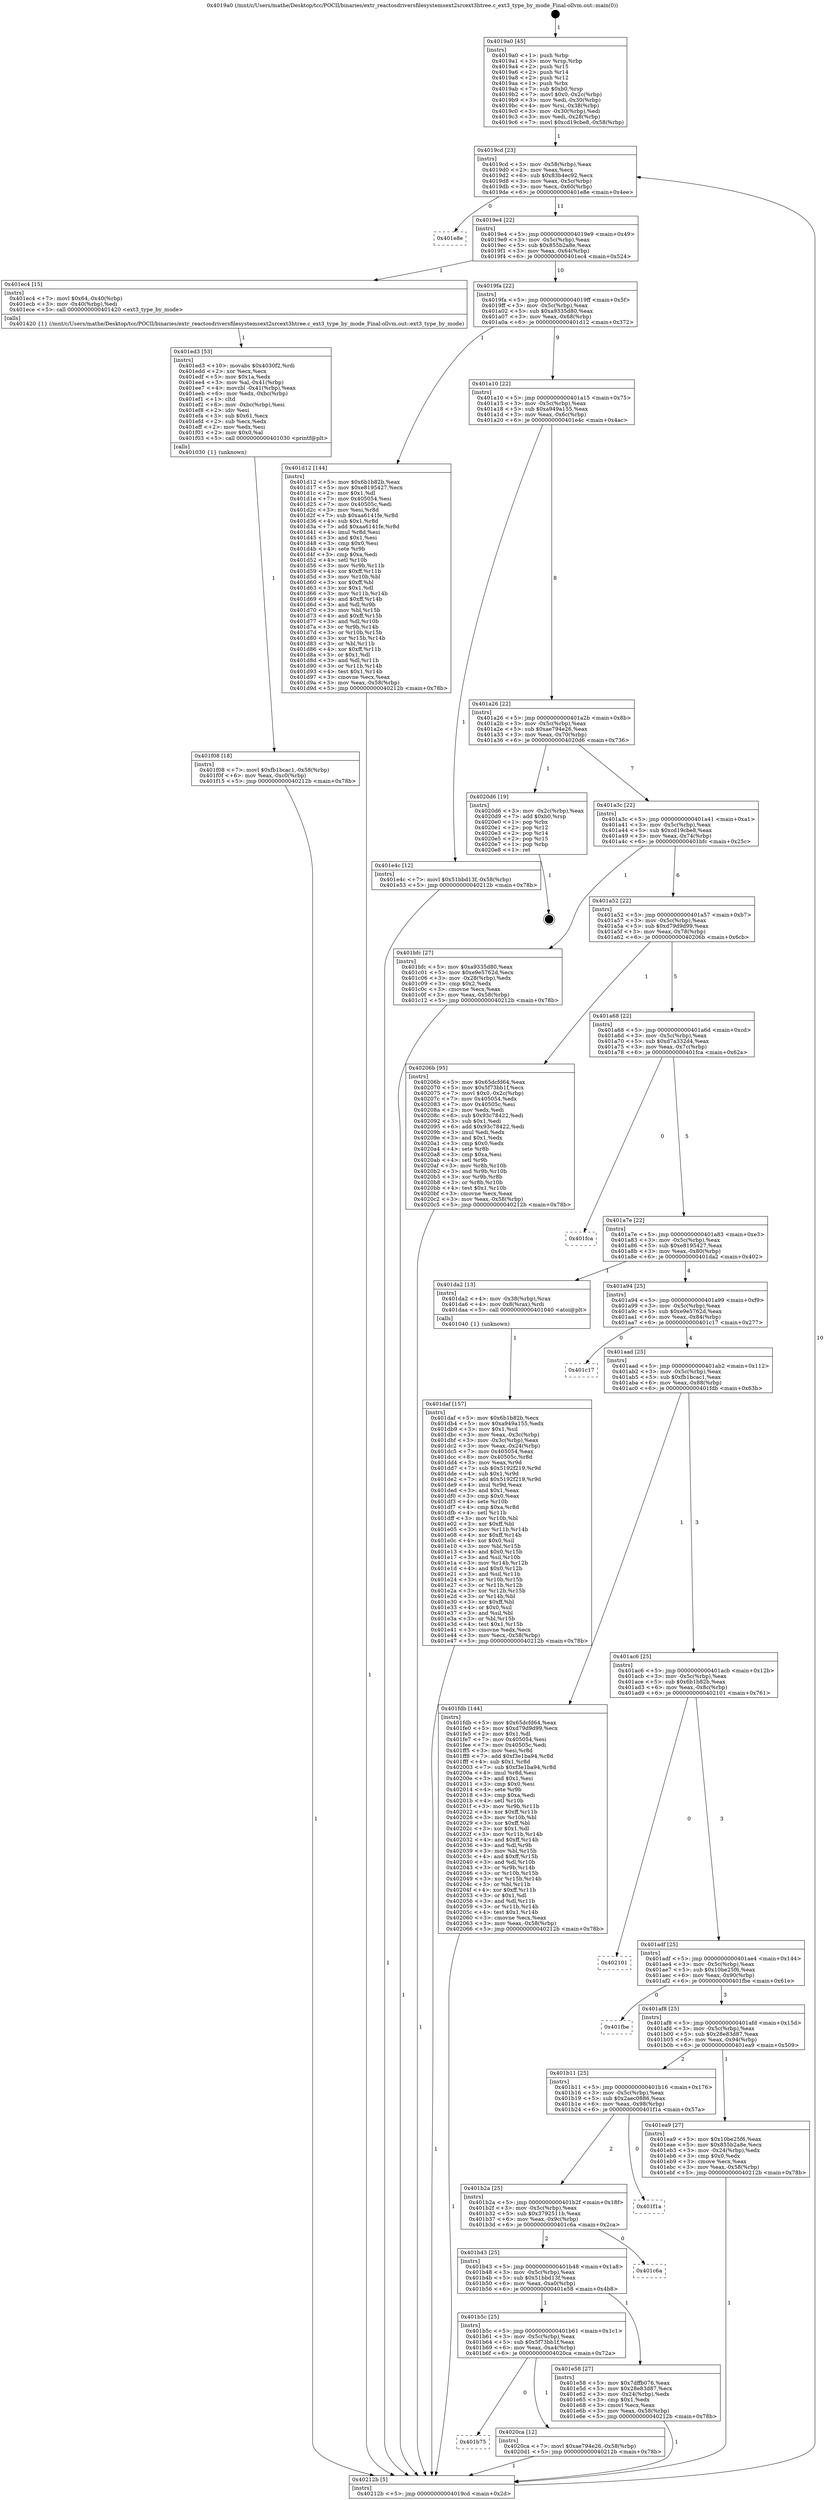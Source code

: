 digraph "0x4019a0" {
  label = "0x4019a0 (/mnt/c/Users/mathe/Desktop/tcc/POCII/binaries/extr_reactosdriversfilesystemsext2srcext3htree.c_ext3_type_by_mode_Final-ollvm.out::main(0))"
  labelloc = "t"
  node[shape=record]

  Entry [label="",width=0.3,height=0.3,shape=circle,fillcolor=black,style=filled]
  "0x4019cd" [label="{
     0x4019cd [23]\l
     | [instrs]\l
     &nbsp;&nbsp;0x4019cd \<+3\>: mov -0x58(%rbp),%eax\l
     &nbsp;&nbsp;0x4019d0 \<+2\>: mov %eax,%ecx\l
     &nbsp;&nbsp;0x4019d2 \<+6\>: sub $0x83b4ec92,%ecx\l
     &nbsp;&nbsp;0x4019d8 \<+3\>: mov %eax,-0x5c(%rbp)\l
     &nbsp;&nbsp;0x4019db \<+3\>: mov %ecx,-0x60(%rbp)\l
     &nbsp;&nbsp;0x4019de \<+6\>: je 0000000000401e8e \<main+0x4ee\>\l
  }"]
  "0x401e8e" [label="{
     0x401e8e\l
  }", style=dashed]
  "0x4019e4" [label="{
     0x4019e4 [22]\l
     | [instrs]\l
     &nbsp;&nbsp;0x4019e4 \<+5\>: jmp 00000000004019e9 \<main+0x49\>\l
     &nbsp;&nbsp;0x4019e9 \<+3\>: mov -0x5c(%rbp),%eax\l
     &nbsp;&nbsp;0x4019ec \<+5\>: sub $0x855b2a8e,%eax\l
     &nbsp;&nbsp;0x4019f1 \<+3\>: mov %eax,-0x64(%rbp)\l
     &nbsp;&nbsp;0x4019f4 \<+6\>: je 0000000000401ec4 \<main+0x524\>\l
  }"]
  Exit [label="",width=0.3,height=0.3,shape=circle,fillcolor=black,style=filled,peripheries=2]
  "0x401ec4" [label="{
     0x401ec4 [15]\l
     | [instrs]\l
     &nbsp;&nbsp;0x401ec4 \<+7\>: movl $0x64,-0x40(%rbp)\l
     &nbsp;&nbsp;0x401ecb \<+3\>: mov -0x40(%rbp),%edi\l
     &nbsp;&nbsp;0x401ece \<+5\>: call 0000000000401420 \<ext3_type_by_mode\>\l
     | [calls]\l
     &nbsp;&nbsp;0x401420 \{1\} (/mnt/c/Users/mathe/Desktop/tcc/POCII/binaries/extr_reactosdriversfilesystemsext2srcext3htree.c_ext3_type_by_mode_Final-ollvm.out::ext3_type_by_mode)\l
  }"]
  "0x4019fa" [label="{
     0x4019fa [22]\l
     | [instrs]\l
     &nbsp;&nbsp;0x4019fa \<+5\>: jmp 00000000004019ff \<main+0x5f\>\l
     &nbsp;&nbsp;0x4019ff \<+3\>: mov -0x5c(%rbp),%eax\l
     &nbsp;&nbsp;0x401a02 \<+5\>: sub $0xa9335d80,%eax\l
     &nbsp;&nbsp;0x401a07 \<+3\>: mov %eax,-0x68(%rbp)\l
     &nbsp;&nbsp;0x401a0a \<+6\>: je 0000000000401d12 \<main+0x372\>\l
  }"]
  "0x401b75" [label="{
     0x401b75\l
  }", style=dashed]
  "0x401d12" [label="{
     0x401d12 [144]\l
     | [instrs]\l
     &nbsp;&nbsp;0x401d12 \<+5\>: mov $0x6b1b82b,%eax\l
     &nbsp;&nbsp;0x401d17 \<+5\>: mov $0xe8195427,%ecx\l
     &nbsp;&nbsp;0x401d1c \<+2\>: mov $0x1,%dl\l
     &nbsp;&nbsp;0x401d1e \<+7\>: mov 0x405054,%esi\l
     &nbsp;&nbsp;0x401d25 \<+7\>: mov 0x40505c,%edi\l
     &nbsp;&nbsp;0x401d2c \<+3\>: mov %esi,%r8d\l
     &nbsp;&nbsp;0x401d2f \<+7\>: sub $0xaa6141fe,%r8d\l
     &nbsp;&nbsp;0x401d36 \<+4\>: sub $0x1,%r8d\l
     &nbsp;&nbsp;0x401d3a \<+7\>: add $0xaa6141fe,%r8d\l
     &nbsp;&nbsp;0x401d41 \<+4\>: imul %r8d,%esi\l
     &nbsp;&nbsp;0x401d45 \<+3\>: and $0x1,%esi\l
     &nbsp;&nbsp;0x401d48 \<+3\>: cmp $0x0,%esi\l
     &nbsp;&nbsp;0x401d4b \<+4\>: sete %r9b\l
     &nbsp;&nbsp;0x401d4f \<+3\>: cmp $0xa,%edi\l
     &nbsp;&nbsp;0x401d52 \<+4\>: setl %r10b\l
     &nbsp;&nbsp;0x401d56 \<+3\>: mov %r9b,%r11b\l
     &nbsp;&nbsp;0x401d59 \<+4\>: xor $0xff,%r11b\l
     &nbsp;&nbsp;0x401d5d \<+3\>: mov %r10b,%bl\l
     &nbsp;&nbsp;0x401d60 \<+3\>: xor $0xff,%bl\l
     &nbsp;&nbsp;0x401d63 \<+3\>: xor $0x1,%dl\l
     &nbsp;&nbsp;0x401d66 \<+3\>: mov %r11b,%r14b\l
     &nbsp;&nbsp;0x401d69 \<+4\>: and $0xff,%r14b\l
     &nbsp;&nbsp;0x401d6d \<+3\>: and %dl,%r9b\l
     &nbsp;&nbsp;0x401d70 \<+3\>: mov %bl,%r15b\l
     &nbsp;&nbsp;0x401d73 \<+4\>: and $0xff,%r15b\l
     &nbsp;&nbsp;0x401d77 \<+3\>: and %dl,%r10b\l
     &nbsp;&nbsp;0x401d7a \<+3\>: or %r9b,%r14b\l
     &nbsp;&nbsp;0x401d7d \<+3\>: or %r10b,%r15b\l
     &nbsp;&nbsp;0x401d80 \<+3\>: xor %r15b,%r14b\l
     &nbsp;&nbsp;0x401d83 \<+3\>: or %bl,%r11b\l
     &nbsp;&nbsp;0x401d86 \<+4\>: xor $0xff,%r11b\l
     &nbsp;&nbsp;0x401d8a \<+3\>: or $0x1,%dl\l
     &nbsp;&nbsp;0x401d8d \<+3\>: and %dl,%r11b\l
     &nbsp;&nbsp;0x401d90 \<+3\>: or %r11b,%r14b\l
     &nbsp;&nbsp;0x401d93 \<+4\>: test $0x1,%r14b\l
     &nbsp;&nbsp;0x401d97 \<+3\>: cmovne %ecx,%eax\l
     &nbsp;&nbsp;0x401d9a \<+3\>: mov %eax,-0x58(%rbp)\l
     &nbsp;&nbsp;0x401d9d \<+5\>: jmp 000000000040212b \<main+0x78b\>\l
  }"]
  "0x401a10" [label="{
     0x401a10 [22]\l
     | [instrs]\l
     &nbsp;&nbsp;0x401a10 \<+5\>: jmp 0000000000401a15 \<main+0x75\>\l
     &nbsp;&nbsp;0x401a15 \<+3\>: mov -0x5c(%rbp),%eax\l
     &nbsp;&nbsp;0x401a18 \<+5\>: sub $0xa949a155,%eax\l
     &nbsp;&nbsp;0x401a1d \<+3\>: mov %eax,-0x6c(%rbp)\l
     &nbsp;&nbsp;0x401a20 \<+6\>: je 0000000000401e4c \<main+0x4ac\>\l
  }"]
  "0x4020ca" [label="{
     0x4020ca [12]\l
     | [instrs]\l
     &nbsp;&nbsp;0x4020ca \<+7\>: movl $0xae794e26,-0x58(%rbp)\l
     &nbsp;&nbsp;0x4020d1 \<+5\>: jmp 000000000040212b \<main+0x78b\>\l
  }"]
  "0x401e4c" [label="{
     0x401e4c [12]\l
     | [instrs]\l
     &nbsp;&nbsp;0x401e4c \<+7\>: movl $0x51bbd13f,-0x58(%rbp)\l
     &nbsp;&nbsp;0x401e53 \<+5\>: jmp 000000000040212b \<main+0x78b\>\l
  }"]
  "0x401a26" [label="{
     0x401a26 [22]\l
     | [instrs]\l
     &nbsp;&nbsp;0x401a26 \<+5\>: jmp 0000000000401a2b \<main+0x8b\>\l
     &nbsp;&nbsp;0x401a2b \<+3\>: mov -0x5c(%rbp),%eax\l
     &nbsp;&nbsp;0x401a2e \<+5\>: sub $0xae794e26,%eax\l
     &nbsp;&nbsp;0x401a33 \<+3\>: mov %eax,-0x70(%rbp)\l
     &nbsp;&nbsp;0x401a36 \<+6\>: je 00000000004020d6 \<main+0x736\>\l
  }"]
  "0x401f08" [label="{
     0x401f08 [18]\l
     | [instrs]\l
     &nbsp;&nbsp;0x401f08 \<+7\>: movl $0xfb1bcac1,-0x58(%rbp)\l
     &nbsp;&nbsp;0x401f0f \<+6\>: mov %eax,-0xc0(%rbp)\l
     &nbsp;&nbsp;0x401f15 \<+5\>: jmp 000000000040212b \<main+0x78b\>\l
  }"]
  "0x4020d6" [label="{
     0x4020d6 [19]\l
     | [instrs]\l
     &nbsp;&nbsp;0x4020d6 \<+3\>: mov -0x2c(%rbp),%eax\l
     &nbsp;&nbsp;0x4020d9 \<+7\>: add $0xb0,%rsp\l
     &nbsp;&nbsp;0x4020e0 \<+1\>: pop %rbx\l
     &nbsp;&nbsp;0x4020e1 \<+2\>: pop %r12\l
     &nbsp;&nbsp;0x4020e3 \<+2\>: pop %r14\l
     &nbsp;&nbsp;0x4020e5 \<+2\>: pop %r15\l
     &nbsp;&nbsp;0x4020e7 \<+1\>: pop %rbp\l
     &nbsp;&nbsp;0x4020e8 \<+1\>: ret\l
  }"]
  "0x401a3c" [label="{
     0x401a3c [22]\l
     | [instrs]\l
     &nbsp;&nbsp;0x401a3c \<+5\>: jmp 0000000000401a41 \<main+0xa1\>\l
     &nbsp;&nbsp;0x401a41 \<+3\>: mov -0x5c(%rbp),%eax\l
     &nbsp;&nbsp;0x401a44 \<+5\>: sub $0xcd19cbe8,%eax\l
     &nbsp;&nbsp;0x401a49 \<+3\>: mov %eax,-0x74(%rbp)\l
     &nbsp;&nbsp;0x401a4c \<+6\>: je 0000000000401bfc \<main+0x25c\>\l
  }"]
  "0x401ed3" [label="{
     0x401ed3 [53]\l
     | [instrs]\l
     &nbsp;&nbsp;0x401ed3 \<+10\>: movabs $0x4030f2,%rdi\l
     &nbsp;&nbsp;0x401edd \<+2\>: xor %ecx,%ecx\l
     &nbsp;&nbsp;0x401edf \<+5\>: mov $0x1a,%edx\l
     &nbsp;&nbsp;0x401ee4 \<+3\>: mov %al,-0x41(%rbp)\l
     &nbsp;&nbsp;0x401ee7 \<+4\>: movzbl -0x41(%rbp),%eax\l
     &nbsp;&nbsp;0x401eeb \<+6\>: mov %edx,-0xbc(%rbp)\l
     &nbsp;&nbsp;0x401ef1 \<+1\>: cltd\l
     &nbsp;&nbsp;0x401ef2 \<+6\>: mov -0xbc(%rbp),%esi\l
     &nbsp;&nbsp;0x401ef8 \<+2\>: idiv %esi\l
     &nbsp;&nbsp;0x401efa \<+3\>: sub $0x61,%ecx\l
     &nbsp;&nbsp;0x401efd \<+2\>: sub %ecx,%edx\l
     &nbsp;&nbsp;0x401eff \<+2\>: mov %edx,%esi\l
     &nbsp;&nbsp;0x401f01 \<+2\>: mov $0x0,%al\l
     &nbsp;&nbsp;0x401f03 \<+5\>: call 0000000000401030 \<printf@plt\>\l
     | [calls]\l
     &nbsp;&nbsp;0x401030 \{1\} (unknown)\l
  }"]
  "0x401bfc" [label="{
     0x401bfc [27]\l
     | [instrs]\l
     &nbsp;&nbsp;0x401bfc \<+5\>: mov $0xa9335d80,%eax\l
     &nbsp;&nbsp;0x401c01 \<+5\>: mov $0xe9e5762d,%ecx\l
     &nbsp;&nbsp;0x401c06 \<+3\>: mov -0x28(%rbp),%edx\l
     &nbsp;&nbsp;0x401c09 \<+3\>: cmp $0x2,%edx\l
     &nbsp;&nbsp;0x401c0c \<+3\>: cmovne %ecx,%eax\l
     &nbsp;&nbsp;0x401c0f \<+3\>: mov %eax,-0x58(%rbp)\l
     &nbsp;&nbsp;0x401c12 \<+5\>: jmp 000000000040212b \<main+0x78b\>\l
  }"]
  "0x401a52" [label="{
     0x401a52 [22]\l
     | [instrs]\l
     &nbsp;&nbsp;0x401a52 \<+5\>: jmp 0000000000401a57 \<main+0xb7\>\l
     &nbsp;&nbsp;0x401a57 \<+3\>: mov -0x5c(%rbp),%eax\l
     &nbsp;&nbsp;0x401a5a \<+5\>: sub $0xd79d9d99,%eax\l
     &nbsp;&nbsp;0x401a5f \<+3\>: mov %eax,-0x78(%rbp)\l
     &nbsp;&nbsp;0x401a62 \<+6\>: je 000000000040206b \<main+0x6cb\>\l
  }"]
  "0x40212b" [label="{
     0x40212b [5]\l
     | [instrs]\l
     &nbsp;&nbsp;0x40212b \<+5\>: jmp 00000000004019cd \<main+0x2d\>\l
  }"]
  "0x4019a0" [label="{
     0x4019a0 [45]\l
     | [instrs]\l
     &nbsp;&nbsp;0x4019a0 \<+1\>: push %rbp\l
     &nbsp;&nbsp;0x4019a1 \<+3\>: mov %rsp,%rbp\l
     &nbsp;&nbsp;0x4019a4 \<+2\>: push %r15\l
     &nbsp;&nbsp;0x4019a6 \<+2\>: push %r14\l
     &nbsp;&nbsp;0x4019a8 \<+2\>: push %r12\l
     &nbsp;&nbsp;0x4019aa \<+1\>: push %rbx\l
     &nbsp;&nbsp;0x4019ab \<+7\>: sub $0xb0,%rsp\l
     &nbsp;&nbsp;0x4019b2 \<+7\>: movl $0x0,-0x2c(%rbp)\l
     &nbsp;&nbsp;0x4019b9 \<+3\>: mov %edi,-0x30(%rbp)\l
     &nbsp;&nbsp;0x4019bc \<+4\>: mov %rsi,-0x38(%rbp)\l
     &nbsp;&nbsp;0x4019c0 \<+3\>: mov -0x30(%rbp),%edi\l
     &nbsp;&nbsp;0x4019c3 \<+3\>: mov %edi,-0x28(%rbp)\l
     &nbsp;&nbsp;0x4019c6 \<+7\>: movl $0xcd19cbe8,-0x58(%rbp)\l
  }"]
  "0x401b5c" [label="{
     0x401b5c [25]\l
     | [instrs]\l
     &nbsp;&nbsp;0x401b5c \<+5\>: jmp 0000000000401b61 \<main+0x1c1\>\l
     &nbsp;&nbsp;0x401b61 \<+3\>: mov -0x5c(%rbp),%eax\l
     &nbsp;&nbsp;0x401b64 \<+5\>: sub $0x5f73bb1f,%eax\l
     &nbsp;&nbsp;0x401b69 \<+6\>: mov %eax,-0xa4(%rbp)\l
     &nbsp;&nbsp;0x401b6f \<+6\>: je 00000000004020ca \<main+0x72a\>\l
  }"]
  "0x40206b" [label="{
     0x40206b [95]\l
     | [instrs]\l
     &nbsp;&nbsp;0x40206b \<+5\>: mov $0x65dcfd64,%eax\l
     &nbsp;&nbsp;0x402070 \<+5\>: mov $0x5f73bb1f,%ecx\l
     &nbsp;&nbsp;0x402075 \<+7\>: movl $0x0,-0x2c(%rbp)\l
     &nbsp;&nbsp;0x40207c \<+7\>: mov 0x405054,%edx\l
     &nbsp;&nbsp;0x402083 \<+7\>: mov 0x40505c,%esi\l
     &nbsp;&nbsp;0x40208a \<+2\>: mov %edx,%edi\l
     &nbsp;&nbsp;0x40208c \<+6\>: sub $0x93c78422,%edi\l
     &nbsp;&nbsp;0x402092 \<+3\>: sub $0x1,%edi\l
     &nbsp;&nbsp;0x402095 \<+6\>: add $0x93c78422,%edi\l
     &nbsp;&nbsp;0x40209b \<+3\>: imul %edi,%edx\l
     &nbsp;&nbsp;0x40209e \<+3\>: and $0x1,%edx\l
     &nbsp;&nbsp;0x4020a1 \<+3\>: cmp $0x0,%edx\l
     &nbsp;&nbsp;0x4020a4 \<+4\>: sete %r8b\l
     &nbsp;&nbsp;0x4020a8 \<+3\>: cmp $0xa,%esi\l
     &nbsp;&nbsp;0x4020ab \<+4\>: setl %r9b\l
     &nbsp;&nbsp;0x4020af \<+3\>: mov %r8b,%r10b\l
     &nbsp;&nbsp;0x4020b2 \<+3\>: and %r9b,%r10b\l
     &nbsp;&nbsp;0x4020b5 \<+3\>: xor %r9b,%r8b\l
     &nbsp;&nbsp;0x4020b8 \<+3\>: or %r8b,%r10b\l
     &nbsp;&nbsp;0x4020bb \<+4\>: test $0x1,%r10b\l
     &nbsp;&nbsp;0x4020bf \<+3\>: cmovne %ecx,%eax\l
     &nbsp;&nbsp;0x4020c2 \<+3\>: mov %eax,-0x58(%rbp)\l
     &nbsp;&nbsp;0x4020c5 \<+5\>: jmp 000000000040212b \<main+0x78b\>\l
  }"]
  "0x401a68" [label="{
     0x401a68 [22]\l
     | [instrs]\l
     &nbsp;&nbsp;0x401a68 \<+5\>: jmp 0000000000401a6d \<main+0xcd\>\l
     &nbsp;&nbsp;0x401a6d \<+3\>: mov -0x5c(%rbp),%eax\l
     &nbsp;&nbsp;0x401a70 \<+5\>: sub $0xd7a332d4,%eax\l
     &nbsp;&nbsp;0x401a75 \<+3\>: mov %eax,-0x7c(%rbp)\l
     &nbsp;&nbsp;0x401a78 \<+6\>: je 0000000000401fca \<main+0x62a\>\l
  }"]
  "0x401e58" [label="{
     0x401e58 [27]\l
     | [instrs]\l
     &nbsp;&nbsp;0x401e58 \<+5\>: mov $0x7dffb076,%eax\l
     &nbsp;&nbsp;0x401e5d \<+5\>: mov $0x28e83d87,%ecx\l
     &nbsp;&nbsp;0x401e62 \<+3\>: mov -0x24(%rbp),%edx\l
     &nbsp;&nbsp;0x401e65 \<+3\>: cmp $0x1,%edx\l
     &nbsp;&nbsp;0x401e68 \<+3\>: cmovl %ecx,%eax\l
     &nbsp;&nbsp;0x401e6b \<+3\>: mov %eax,-0x58(%rbp)\l
     &nbsp;&nbsp;0x401e6e \<+5\>: jmp 000000000040212b \<main+0x78b\>\l
  }"]
  "0x401fca" [label="{
     0x401fca\l
  }", style=dashed]
  "0x401a7e" [label="{
     0x401a7e [22]\l
     | [instrs]\l
     &nbsp;&nbsp;0x401a7e \<+5\>: jmp 0000000000401a83 \<main+0xe3\>\l
     &nbsp;&nbsp;0x401a83 \<+3\>: mov -0x5c(%rbp),%eax\l
     &nbsp;&nbsp;0x401a86 \<+5\>: sub $0xe8195427,%eax\l
     &nbsp;&nbsp;0x401a8b \<+3\>: mov %eax,-0x80(%rbp)\l
     &nbsp;&nbsp;0x401a8e \<+6\>: je 0000000000401da2 \<main+0x402\>\l
  }"]
  "0x401b43" [label="{
     0x401b43 [25]\l
     | [instrs]\l
     &nbsp;&nbsp;0x401b43 \<+5\>: jmp 0000000000401b48 \<main+0x1a8\>\l
     &nbsp;&nbsp;0x401b48 \<+3\>: mov -0x5c(%rbp),%eax\l
     &nbsp;&nbsp;0x401b4b \<+5\>: sub $0x51bbd13f,%eax\l
     &nbsp;&nbsp;0x401b50 \<+6\>: mov %eax,-0xa0(%rbp)\l
     &nbsp;&nbsp;0x401b56 \<+6\>: je 0000000000401e58 \<main+0x4b8\>\l
  }"]
  "0x401da2" [label="{
     0x401da2 [13]\l
     | [instrs]\l
     &nbsp;&nbsp;0x401da2 \<+4\>: mov -0x38(%rbp),%rax\l
     &nbsp;&nbsp;0x401da6 \<+4\>: mov 0x8(%rax),%rdi\l
     &nbsp;&nbsp;0x401daa \<+5\>: call 0000000000401040 \<atoi@plt\>\l
     | [calls]\l
     &nbsp;&nbsp;0x401040 \{1\} (unknown)\l
  }"]
  "0x401a94" [label="{
     0x401a94 [25]\l
     | [instrs]\l
     &nbsp;&nbsp;0x401a94 \<+5\>: jmp 0000000000401a99 \<main+0xf9\>\l
     &nbsp;&nbsp;0x401a99 \<+3\>: mov -0x5c(%rbp),%eax\l
     &nbsp;&nbsp;0x401a9c \<+5\>: sub $0xe9e5762d,%eax\l
     &nbsp;&nbsp;0x401aa1 \<+6\>: mov %eax,-0x84(%rbp)\l
     &nbsp;&nbsp;0x401aa7 \<+6\>: je 0000000000401c17 \<main+0x277\>\l
  }"]
  "0x401daf" [label="{
     0x401daf [157]\l
     | [instrs]\l
     &nbsp;&nbsp;0x401daf \<+5\>: mov $0x6b1b82b,%ecx\l
     &nbsp;&nbsp;0x401db4 \<+5\>: mov $0xa949a155,%edx\l
     &nbsp;&nbsp;0x401db9 \<+3\>: mov $0x1,%sil\l
     &nbsp;&nbsp;0x401dbc \<+3\>: mov %eax,-0x3c(%rbp)\l
     &nbsp;&nbsp;0x401dbf \<+3\>: mov -0x3c(%rbp),%eax\l
     &nbsp;&nbsp;0x401dc2 \<+3\>: mov %eax,-0x24(%rbp)\l
     &nbsp;&nbsp;0x401dc5 \<+7\>: mov 0x405054,%eax\l
     &nbsp;&nbsp;0x401dcc \<+8\>: mov 0x40505c,%r8d\l
     &nbsp;&nbsp;0x401dd4 \<+3\>: mov %eax,%r9d\l
     &nbsp;&nbsp;0x401dd7 \<+7\>: sub $0x5192f219,%r9d\l
     &nbsp;&nbsp;0x401dde \<+4\>: sub $0x1,%r9d\l
     &nbsp;&nbsp;0x401de2 \<+7\>: add $0x5192f219,%r9d\l
     &nbsp;&nbsp;0x401de9 \<+4\>: imul %r9d,%eax\l
     &nbsp;&nbsp;0x401ded \<+3\>: and $0x1,%eax\l
     &nbsp;&nbsp;0x401df0 \<+3\>: cmp $0x0,%eax\l
     &nbsp;&nbsp;0x401df3 \<+4\>: sete %r10b\l
     &nbsp;&nbsp;0x401df7 \<+4\>: cmp $0xa,%r8d\l
     &nbsp;&nbsp;0x401dfb \<+4\>: setl %r11b\l
     &nbsp;&nbsp;0x401dff \<+3\>: mov %r10b,%bl\l
     &nbsp;&nbsp;0x401e02 \<+3\>: xor $0xff,%bl\l
     &nbsp;&nbsp;0x401e05 \<+3\>: mov %r11b,%r14b\l
     &nbsp;&nbsp;0x401e08 \<+4\>: xor $0xff,%r14b\l
     &nbsp;&nbsp;0x401e0c \<+4\>: xor $0x0,%sil\l
     &nbsp;&nbsp;0x401e10 \<+3\>: mov %bl,%r15b\l
     &nbsp;&nbsp;0x401e13 \<+4\>: and $0x0,%r15b\l
     &nbsp;&nbsp;0x401e17 \<+3\>: and %sil,%r10b\l
     &nbsp;&nbsp;0x401e1a \<+3\>: mov %r14b,%r12b\l
     &nbsp;&nbsp;0x401e1d \<+4\>: and $0x0,%r12b\l
     &nbsp;&nbsp;0x401e21 \<+3\>: and %sil,%r11b\l
     &nbsp;&nbsp;0x401e24 \<+3\>: or %r10b,%r15b\l
     &nbsp;&nbsp;0x401e27 \<+3\>: or %r11b,%r12b\l
     &nbsp;&nbsp;0x401e2a \<+3\>: xor %r12b,%r15b\l
     &nbsp;&nbsp;0x401e2d \<+3\>: or %r14b,%bl\l
     &nbsp;&nbsp;0x401e30 \<+3\>: xor $0xff,%bl\l
     &nbsp;&nbsp;0x401e33 \<+4\>: or $0x0,%sil\l
     &nbsp;&nbsp;0x401e37 \<+3\>: and %sil,%bl\l
     &nbsp;&nbsp;0x401e3a \<+3\>: or %bl,%r15b\l
     &nbsp;&nbsp;0x401e3d \<+4\>: test $0x1,%r15b\l
     &nbsp;&nbsp;0x401e41 \<+3\>: cmovne %edx,%ecx\l
     &nbsp;&nbsp;0x401e44 \<+3\>: mov %ecx,-0x58(%rbp)\l
     &nbsp;&nbsp;0x401e47 \<+5\>: jmp 000000000040212b \<main+0x78b\>\l
  }"]
  "0x401c6a" [label="{
     0x401c6a\l
  }", style=dashed]
  "0x401c17" [label="{
     0x401c17\l
  }", style=dashed]
  "0x401aad" [label="{
     0x401aad [25]\l
     | [instrs]\l
     &nbsp;&nbsp;0x401aad \<+5\>: jmp 0000000000401ab2 \<main+0x112\>\l
     &nbsp;&nbsp;0x401ab2 \<+3\>: mov -0x5c(%rbp),%eax\l
     &nbsp;&nbsp;0x401ab5 \<+5\>: sub $0xfb1bcac1,%eax\l
     &nbsp;&nbsp;0x401aba \<+6\>: mov %eax,-0x88(%rbp)\l
     &nbsp;&nbsp;0x401ac0 \<+6\>: je 0000000000401fdb \<main+0x63b\>\l
  }"]
  "0x401b2a" [label="{
     0x401b2a [25]\l
     | [instrs]\l
     &nbsp;&nbsp;0x401b2a \<+5\>: jmp 0000000000401b2f \<main+0x18f\>\l
     &nbsp;&nbsp;0x401b2f \<+3\>: mov -0x5c(%rbp),%eax\l
     &nbsp;&nbsp;0x401b32 \<+5\>: sub $0x3792511b,%eax\l
     &nbsp;&nbsp;0x401b37 \<+6\>: mov %eax,-0x9c(%rbp)\l
     &nbsp;&nbsp;0x401b3d \<+6\>: je 0000000000401c6a \<main+0x2ca\>\l
  }"]
  "0x401fdb" [label="{
     0x401fdb [144]\l
     | [instrs]\l
     &nbsp;&nbsp;0x401fdb \<+5\>: mov $0x65dcfd64,%eax\l
     &nbsp;&nbsp;0x401fe0 \<+5\>: mov $0xd79d9d99,%ecx\l
     &nbsp;&nbsp;0x401fe5 \<+2\>: mov $0x1,%dl\l
     &nbsp;&nbsp;0x401fe7 \<+7\>: mov 0x405054,%esi\l
     &nbsp;&nbsp;0x401fee \<+7\>: mov 0x40505c,%edi\l
     &nbsp;&nbsp;0x401ff5 \<+3\>: mov %esi,%r8d\l
     &nbsp;&nbsp;0x401ff8 \<+7\>: add $0xf3e1ba94,%r8d\l
     &nbsp;&nbsp;0x401fff \<+4\>: sub $0x1,%r8d\l
     &nbsp;&nbsp;0x402003 \<+7\>: sub $0xf3e1ba94,%r8d\l
     &nbsp;&nbsp;0x40200a \<+4\>: imul %r8d,%esi\l
     &nbsp;&nbsp;0x40200e \<+3\>: and $0x1,%esi\l
     &nbsp;&nbsp;0x402011 \<+3\>: cmp $0x0,%esi\l
     &nbsp;&nbsp;0x402014 \<+4\>: sete %r9b\l
     &nbsp;&nbsp;0x402018 \<+3\>: cmp $0xa,%edi\l
     &nbsp;&nbsp;0x40201b \<+4\>: setl %r10b\l
     &nbsp;&nbsp;0x40201f \<+3\>: mov %r9b,%r11b\l
     &nbsp;&nbsp;0x402022 \<+4\>: xor $0xff,%r11b\l
     &nbsp;&nbsp;0x402026 \<+3\>: mov %r10b,%bl\l
     &nbsp;&nbsp;0x402029 \<+3\>: xor $0xff,%bl\l
     &nbsp;&nbsp;0x40202c \<+3\>: xor $0x1,%dl\l
     &nbsp;&nbsp;0x40202f \<+3\>: mov %r11b,%r14b\l
     &nbsp;&nbsp;0x402032 \<+4\>: and $0xff,%r14b\l
     &nbsp;&nbsp;0x402036 \<+3\>: and %dl,%r9b\l
     &nbsp;&nbsp;0x402039 \<+3\>: mov %bl,%r15b\l
     &nbsp;&nbsp;0x40203c \<+4\>: and $0xff,%r15b\l
     &nbsp;&nbsp;0x402040 \<+3\>: and %dl,%r10b\l
     &nbsp;&nbsp;0x402043 \<+3\>: or %r9b,%r14b\l
     &nbsp;&nbsp;0x402046 \<+3\>: or %r10b,%r15b\l
     &nbsp;&nbsp;0x402049 \<+3\>: xor %r15b,%r14b\l
     &nbsp;&nbsp;0x40204c \<+3\>: or %bl,%r11b\l
     &nbsp;&nbsp;0x40204f \<+4\>: xor $0xff,%r11b\l
     &nbsp;&nbsp;0x402053 \<+3\>: or $0x1,%dl\l
     &nbsp;&nbsp;0x402056 \<+3\>: and %dl,%r11b\l
     &nbsp;&nbsp;0x402059 \<+3\>: or %r11b,%r14b\l
     &nbsp;&nbsp;0x40205c \<+4\>: test $0x1,%r14b\l
     &nbsp;&nbsp;0x402060 \<+3\>: cmovne %ecx,%eax\l
     &nbsp;&nbsp;0x402063 \<+3\>: mov %eax,-0x58(%rbp)\l
     &nbsp;&nbsp;0x402066 \<+5\>: jmp 000000000040212b \<main+0x78b\>\l
  }"]
  "0x401ac6" [label="{
     0x401ac6 [25]\l
     | [instrs]\l
     &nbsp;&nbsp;0x401ac6 \<+5\>: jmp 0000000000401acb \<main+0x12b\>\l
     &nbsp;&nbsp;0x401acb \<+3\>: mov -0x5c(%rbp),%eax\l
     &nbsp;&nbsp;0x401ace \<+5\>: sub $0x6b1b82b,%eax\l
     &nbsp;&nbsp;0x401ad3 \<+6\>: mov %eax,-0x8c(%rbp)\l
     &nbsp;&nbsp;0x401ad9 \<+6\>: je 0000000000402101 \<main+0x761\>\l
  }"]
  "0x401f1a" [label="{
     0x401f1a\l
  }", style=dashed]
  "0x402101" [label="{
     0x402101\l
  }", style=dashed]
  "0x401adf" [label="{
     0x401adf [25]\l
     | [instrs]\l
     &nbsp;&nbsp;0x401adf \<+5\>: jmp 0000000000401ae4 \<main+0x144\>\l
     &nbsp;&nbsp;0x401ae4 \<+3\>: mov -0x5c(%rbp),%eax\l
     &nbsp;&nbsp;0x401ae7 \<+5\>: sub $0x10be25f6,%eax\l
     &nbsp;&nbsp;0x401aec \<+6\>: mov %eax,-0x90(%rbp)\l
     &nbsp;&nbsp;0x401af2 \<+6\>: je 0000000000401fbe \<main+0x61e\>\l
  }"]
  "0x401b11" [label="{
     0x401b11 [25]\l
     | [instrs]\l
     &nbsp;&nbsp;0x401b11 \<+5\>: jmp 0000000000401b16 \<main+0x176\>\l
     &nbsp;&nbsp;0x401b16 \<+3\>: mov -0x5c(%rbp),%eax\l
     &nbsp;&nbsp;0x401b19 \<+5\>: sub $0x2aec0886,%eax\l
     &nbsp;&nbsp;0x401b1e \<+6\>: mov %eax,-0x98(%rbp)\l
     &nbsp;&nbsp;0x401b24 \<+6\>: je 0000000000401f1a \<main+0x57a\>\l
  }"]
  "0x401fbe" [label="{
     0x401fbe\l
  }", style=dashed]
  "0x401af8" [label="{
     0x401af8 [25]\l
     | [instrs]\l
     &nbsp;&nbsp;0x401af8 \<+5\>: jmp 0000000000401afd \<main+0x15d\>\l
     &nbsp;&nbsp;0x401afd \<+3\>: mov -0x5c(%rbp),%eax\l
     &nbsp;&nbsp;0x401b00 \<+5\>: sub $0x28e83d87,%eax\l
     &nbsp;&nbsp;0x401b05 \<+6\>: mov %eax,-0x94(%rbp)\l
     &nbsp;&nbsp;0x401b0b \<+6\>: je 0000000000401ea9 \<main+0x509\>\l
  }"]
  "0x401ea9" [label="{
     0x401ea9 [27]\l
     | [instrs]\l
     &nbsp;&nbsp;0x401ea9 \<+5\>: mov $0x10be25f6,%eax\l
     &nbsp;&nbsp;0x401eae \<+5\>: mov $0x855b2a8e,%ecx\l
     &nbsp;&nbsp;0x401eb3 \<+3\>: mov -0x24(%rbp),%edx\l
     &nbsp;&nbsp;0x401eb6 \<+3\>: cmp $0x0,%edx\l
     &nbsp;&nbsp;0x401eb9 \<+3\>: cmove %ecx,%eax\l
     &nbsp;&nbsp;0x401ebc \<+3\>: mov %eax,-0x58(%rbp)\l
     &nbsp;&nbsp;0x401ebf \<+5\>: jmp 000000000040212b \<main+0x78b\>\l
  }"]
  Entry -> "0x4019a0" [label=" 1"]
  "0x4019cd" -> "0x401e8e" [label=" 0"]
  "0x4019cd" -> "0x4019e4" [label=" 11"]
  "0x4020d6" -> Exit [label=" 1"]
  "0x4019e4" -> "0x401ec4" [label=" 1"]
  "0x4019e4" -> "0x4019fa" [label=" 10"]
  "0x4020ca" -> "0x40212b" [label=" 1"]
  "0x4019fa" -> "0x401d12" [label=" 1"]
  "0x4019fa" -> "0x401a10" [label=" 9"]
  "0x401b5c" -> "0x401b75" [label=" 0"]
  "0x401a10" -> "0x401e4c" [label=" 1"]
  "0x401a10" -> "0x401a26" [label=" 8"]
  "0x401b5c" -> "0x4020ca" [label=" 1"]
  "0x401a26" -> "0x4020d6" [label=" 1"]
  "0x401a26" -> "0x401a3c" [label=" 7"]
  "0x40206b" -> "0x40212b" [label=" 1"]
  "0x401a3c" -> "0x401bfc" [label=" 1"]
  "0x401a3c" -> "0x401a52" [label=" 6"]
  "0x401bfc" -> "0x40212b" [label=" 1"]
  "0x4019a0" -> "0x4019cd" [label=" 1"]
  "0x40212b" -> "0x4019cd" [label=" 10"]
  "0x401d12" -> "0x40212b" [label=" 1"]
  "0x401fdb" -> "0x40212b" [label=" 1"]
  "0x401a52" -> "0x40206b" [label=" 1"]
  "0x401a52" -> "0x401a68" [label=" 5"]
  "0x401f08" -> "0x40212b" [label=" 1"]
  "0x401a68" -> "0x401fca" [label=" 0"]
  "0x401a68" -> "0x401a7e" [label=" 5"]
  "0x401ed3" -> "0x401f08" [label=" 1"]
  "0x401a7e" -> "0x401da2" [label=" 1"]
  "0x401a7e" -> "0x401a94" [label=" 4"]
  "0x401da2" -> "0x401daf" [label=" 1"]
  "0x401daf" -> "0x40212b" [label=" 1"]
  "0x401e4c" -> "0x40212b" [label=" 1"]
  "0x401ea9" -> "0x40212b" [label=" 1"]
  "0x401a94" -> "0x401c17" [label=" 0"]
  "0x401a94" -> "0x401aad" [label=" 4"]
  "0x401e58" -> "0x40212b" [label=" 1"]
  "0x401aad" -> "0x401fdb" [label=" 1"]
  "0x401aad" -> "0x401ac6" [label=" 3"]
  "0x401b43" -> "0x401e58" [label=" 1"]
  "0x401ac6" -> "0x402101" [label=" 0"]
  "0x401ac6" -> "0x401adf" [label=" 3"]
  "0x401ec4" -> "0x401ed3" [label=" 1"]
  "0x401adf" -> "0x401fbe" [label=" 0"]
  "0x401adf" -> "0x401af8" [label=" 3"]
  "0x401b2a" -> "0x401c6a" [label=" 0"]
  "0x401af8" -> "0x401ea9" [label=" 1"]
  "0x401af8" -> "0x401b11" [label=" 2"]
  "0x401b2a" -> "0x401b43" [label=" 2"]
  "0x401b11" -> "0x401f1a" [label=" 0"]
  "0x401b11" -> "0x401b2a" [label=" 2"]
  "0x401b43" -> "0x401b5c" [label=" 1"]
}

